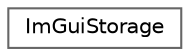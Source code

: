 digraph "Graphical Class Hierarchy"
{
 // LATEX_PDF_SIZE
  bgcolor="transparent";
  edge [fontname=Helvetica,fontsize=10,labelfontname=Helvetica,labelfontsize=10];
  node [fontname=Helvetica,fontsize=10,shape=box,height=0.2,width=0.4];
  rankdir="LR";
  Node0 [label="ImGuiStorage",height=0.2,width=0.4,color="grey40", fillcolor="white", style="filled",URL="$struct_im_gui_storage.html",tooltip=" "];
}
